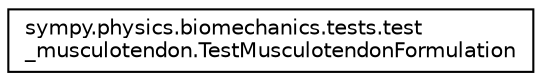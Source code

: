 digraph "Graphical Class Hierarchy"
{
 // LATEX_PDF_SIZE
  edge [fontname="Helvetica",fontsize="10",labelfontname="Helvetica",labelfontsize="10"];
  node [fontname="Helvetica",fontsize="10",shape=record];
  rankdir="LR";
  Node0 [label="sympy.physics.biomechanics.tests.test\l_musculotendon.TestMusculotendonFormulation",height=0.2,width=0.4,color="black", fillcolor="white", style="filled",URL="$classsympy_1_1physics_1_1biomechanics_1_1tests_1_1test__musculotendon_1_1TestMusculotendonFormulation.html",tooltip=" "];
}
